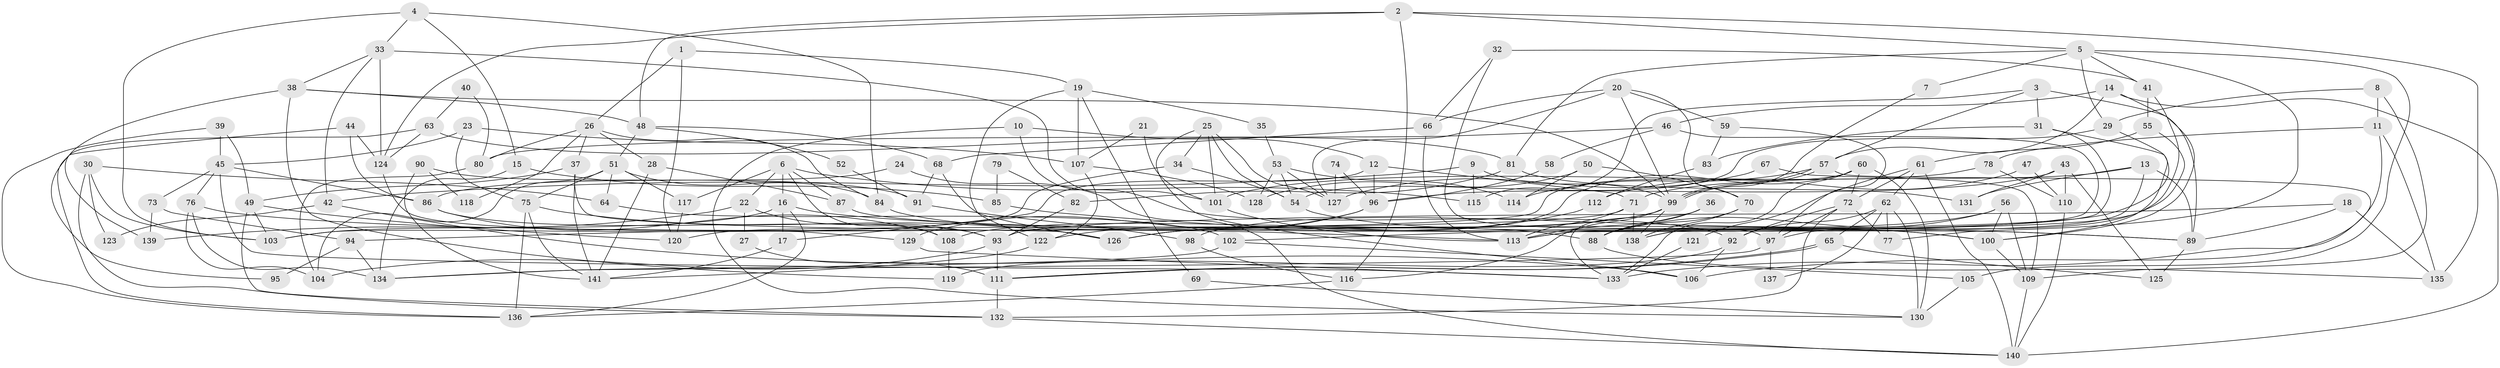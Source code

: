 // coarse degree distribution, {3: 0.023255813953488372, 8: 0.11627906976744186, 6: 0.20930232558139536, 5: 0.06976744186046512, 9: 0.06976744186046512, 7: 0.13953488372093023, 12: 0.046511627906976744, 10: 0.13953488372093023, 4: 0.06976744186046512, 11: 0.06976744186046512, 2: 0.046511627906976744}
// Generated by graph-tools (version 1.1) at 2025/37/03/04/25 23:37:01]
// undirected, 141 vertices, 282 edges
graph export_dot {
  node [color=gray90,style=filled];
  1;
  2;
  3;
  4;
  5;
  6;
  7;
  8;
  9;
  10;
  11;
  12;
  13;
  14;
  15;
  16;
  17;
  18;
  19;
  20;
  21;
  22;
  23;
  24;
  25;
  26;
  27;
  28;
  29;
  30;
  31;
  32;
  33;
  34;
  35;
  36;
  37;
  38;
  39;
  40;
  41;
  42;
  43;
  44;
  45;
  46;
  47;
  48;
  49;
  50;
  51;
  52;
  53;
  54;
  55;
  56;
  57;
  58;
  59;
  60;
  61;
  62;
  63;
  64;
  65;
  66;
  67;
  68;
  69;
  70;
  71;
  72;
  73;
  74;
  75;
  76;
  77;
  78;
  79;
  80;
  81;
  82;
  83;
  84;
  85;
  86;
  87;
  88;
  89;
  90;
  91;
  92;
  93;
  94;
  95;
  96;
  97;
  98;
  99;
  100;
  101;
  102;
  103;
  104;
  105;
  106;
  107;
  108;
  109;
  110;
  111;
  112;
  113;
  114;
  115;
  116;
  117;
  118;
  119;
  120;
  121;
  122;
  123;
  124;
  125;
  126;
  127;
  128;
  129;
  130;
  131;
  132;
  133;
  134;
  135;
  136;
  137;
  138;
  139;
  140;
  141;
  1 -- 26;
  1 -- 120;
  1 -- 19;
  2 -- 48;
  2 -- 124;
  2 -- 5;
  2 -- 116;
  2 -- 135;
  3 -- 89;
  3 -- 31;
  3 -- 57;
  3 -- 115;
  4 -- 103;
  4 -- 33;
  4 -- 15;
  4 -- 84;
  5 -- 77;
  5 -- 7;
  5 -- 29;
  5 -- 41;
  5 -- 81;
  5 -- 105;
  6 -- 115;
  6 -- 16;
  6 -- 22;
  6 -- 87;
  6 -- 108;
  6 -- 117;
  7 -- 99;
  8 -- 11;
  8 -- 109;
  8 -- 29;
  9 -- 42;
  9 -- 99;
  9 -- 115;
  10 -- 92;
  10 -- 12;
  10 -- 130;
  11 -- 133;
  11 -- 78;
  11 -- 135;
  12 -- 71;
  12 -- 17;
  12 -- 96;
  13 -- 138;
  13 -- 71;
  13 -- 89;
  13 -- 131;
  14 -- 100;
  14 -- 57;
  14 -- 46;
  14 -- 140;
  15 -- 134;
  15 -- 85;
  16 -- 136;
  16 -- 103;
  16 -- 17;
  16 -- 100;
  17 -- 141;
  18 -- 93;
  18 -- 135;
  18 -- 89;
  19 -- 122;
  19 -- 35;
  19 -- 69;
  19 -- 107;
  20 -- 127;
  20 -- 99;
  20 -- 59;
  20 -- 66;
  20 -- 70;
  21 -- 101;
  21 -- 107;
  22 -- 93;
  22 -- 27;
  22 -- 139;
  23 -- 75;
  23 -- 45;
  23 -- 107;
  24 -- 86;
  24 -- 140;
  25 -- 54;
  25 -- 106;
  25 -- 34;
  25 -- 101;
  25 -- 127;
  26 -- 84;
  26 -- 37;
  26 -- 28;
  26 -- 80;
  26 -- 118;
  27 -- 111;
  28 -- 87;
  28 -- 141;
  29 -- 54;
  29 -- 113;
  30 -- 132;
  30 -- 64;
  30 -- 103;
  30 -- 123;
  31 -- 113;
  31 -- 100;
  31 -- 83;
  32 -- 66;
  32 -- 41;
  32 -- 97;
  33 -- 38;
  33 -- 101;
  33 -- 42;
  33 -- 124;
  34 -- 54;
  34 -- 103;
  35 -- 53;
  36 -- 113;
  36 -- 88;
  36 -- 133;
  37 -- 126;
  37 -- 141;
  37 -- 49;
  38 -- 99;
  38 -- 139;
  38 -- 48;
  38 -- 119;
  39 -- 136;
  39 -- 49;
  39 -- 45;
  40 -- 80;
  40 -- 63;
  41 -- 55;
  41 -- 138;
  42 -- 106;
  42 -- 123;
  43 -- 131;
  43 -- 96;
  43 -- 110;
  43 -- 125;
  44 -- 124;
  44 -- 86;
  44 -- 95;
  45 -- 76;
  45 -- 73;
  45 -- 86;
  45 -- 133;
  46 -- 102;
  46 -- 58;
  46 -- 80;
  47 -- 112;
  47 -- 110;
  48 -- 68;
  48 -- 51;
  48 -- 52;
  49 -- 103;
  49 -- 120;
  49 -- 132;
  50 -- 114;
  50 -- 70;
  50 -- 128;
  51 -- 84;
  51 -- 64;
  51 -- 75;
  51 -- 104;
  51 -- 117;
  52 -- 91;
  53 -- 128;
  53 -- 54;
  53 -- 114;
  53 -- 127;
  54 -- 100;
  55 -- 61;
  55 -- 97;
  56 -- 88;
  56 -- 100;
  56 -- 98;
  56 -- 109;
  57 -- 99;
  57 -- 99;
  57 -- 106;
  57 -- 114;
  58 -- 96;
  59 -- 97;
  59 -- 83;
  60 -- 133;
  60 -- 72;
  60 -- 94;
  60 -- 126;
  60 -- 130;
  61 -- 72;
  61 -- 62;
  61 -- 121;
  61 -- 140;
  62 -- 65;
  62 -- 130;
  62 -- 77;
  62 -- 92;
  62 -- 137;
  63 -- 136;
  63 -- 124;
  63 -- 81;
  64 -- 102;
  65 -- 111;
  65 -- 111;
  65 -- 125;
  66 -- 113;
  66 -- 68;
  67 -- 127;
  67 -- 109;
  68 -- 126;
  68 -- 91;
  69 -- 130;
  70 -- 138;
  70 -- 88;
  71 -- 120;
  71 -- 138;
  71 -- 113;
  72 -- 132;
  72 -- 92;
  72 -- 77;
  72 -- 97;
  73 -- 94;
  73 -- 139;
  74 -- 127;
  74 -- 96;
  75 -- 126;
  75 -- 136;
  75 -- 141;
  76 -- 113;
  76 -- 104;
  76 -- 134;
  78 -- 110;
  78 -- 101;
  79 -- 85;
  79 -- 82;
  80 -- 104;
  81 -- 82;
  81 -- 131;
  82 -- 93;
  83 -- 112;
  84 -- 88;
  85 -- 89;
  86 -- 93;
  86 -- 108;
  87 -- 89;
  88 -- 135;
  89 -- 125;
  90 -- 91;
  90 -- 141;
  90 -- 118;
  91 -- 98;
  92 -- 119;
  92 -- 106;
  93 -- 111;
  93 -- 104;
  94 -- 134;
  94 -- 95;
  96 -- 122;
  96 -- 129;
  97 -- 134;
  97 -- 137;
  98 -- 116;
  99 -- 108;
  99 -- 116;
  99 -- 126;
  99 -- 138;
  100 -- 109;
  101 -- 113;
  102 -- 134;
  102 -- 105;
  105 -- 130;
  107 -- 122;
  107 -- 128;
  108 -- 119;
  109 -- 140;
  110 -- 140;
  111 -- 132;
  112 -- 126;
  116 -- 136;
  117 -- 120;
  121 -- 133;
  122 -- 141;
  124 -- 129;
  129 -- 133;
  132 -- 140;
}
